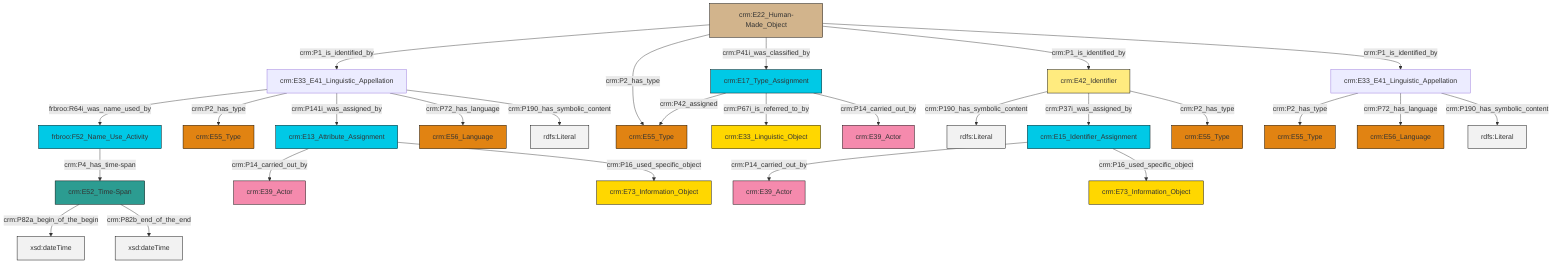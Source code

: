 graph TD
classDef Literal fill:#f2f2f2,stroke:#000000;
classDef CRM_Entity fill:#FFFFFF,stroke:#000000;
classDef Temporal_Entity fill:#00C9E6, stroke:#000000;
classDef Type fill:#E18312, stroke:#000000;
classDef Time-Span fill:#2C9C91, stroke:#000000;
classDef Appellation fill:#FFEB7F, stroke:#000000;
classDef Place fill:#008836, stroke:#000000;
classDef Persistent_Item fill:#B266B2, stroke:#000000;
classDef Conceptual_Object fill:#FFD700, stroke:#000000;
classDef Physical_Thing fill:#D2B48C, stroke:#000000;
classDef Actor fill:#f58aad, stroke:#000000;
classDef PC_Classes fill:#4ce600, stroke:#000000;
classDef Multi fill:#cccccc,stroke:#000000;

4["crm:E17_Type_Assignment"]:::Temporal_Entity -->|crm:P42_assigned| 6["crm:E55_Type"]:::Type
7["crm:E33_E41_Linguistic_Appellation"]:::Default -->|frbroo:R64i_was_name_used_by| 8["frbroo:F52_Name_Use_Activity"]:::Temporal_Entity
7["crm:E33_E41_Linguistic_Appellation"]:::Default -->|crm:P2_has_type| 9["crm:E55_Type"]:::Type
4["crm:E17_Type_Assignment"]:::Temporal_Entity -->|crm:P67i_is_referred_to_by| 11["crm:E33_Linguistic_Object"]:::Conceptual_Object
14["crm:E22_Human-Made_Object"]:::Physical_Thing -->|crm:P1_is_identified_by| 7["crm:E33_E41_Linguistic_Appellation"]:::Default
15["crm:E52_Time-Span"]:::Time-Span -->|crm:P82a_begin_of_the_begin| 16[xsd:dateTime]:::Literal
2["crm:E42_Identifier"]:::Appellation -->|crm:P190_has_symbolic_content| 17[rdfs:Literal]:::Literal
2["crm:E42_Identifier"]:::Appellation -->|crm:P37i_was_assigned_by| 20["crm:E15_Identifier_Assignment"]:::Temporal_Entity
14["crm:E22_Human-Made_Object"]:::Physical_Thing -->|crm:P2_has_type| 6["crm:E55_Type"]:::Type
8["frbroo:F52_Name_Use_Activity"]:::Temporal_Entity -->|crm:P4_has_time-span| 15["crm:E52_Time-Span"]:::Time-Span
24["crm:E33_E41_Linguistic_Appellation"]:::Default -->|crm:P2_has_type| 25["crm:E55_Type"]:::Type
20["crm:E15_Identifier_Assignment"]:::Temporal_Entity -->|crm:P14_carried_out_by| 18["crm:E39_Actor"]:::Actor
7["crm:E33_E41_Linguistic_Appellation"]:::Default -->|crm:P141i_was_assigned_by| 0["crm:E13_Attribute_Assignment"]:::Temporal_Entity
0["crm:E13_Attribute_Assignment"]:::Temporal_Entity -->|crm:P14_carried_out_by| 31["crm:E39_Actor"]:::Actor
2["crm:E42_Identifier"]:::Appellation -->|crm:P2_has_type| 33["crm:E55_Type"]:::Type
14["crm:E22_Human-Made_Object"]:::Physical_Thing -->|crm:P41i_was_classified_by| 4["crm:E17_Type_Assignment"]:::Temporal_Entity
7["crm:E33_E41_Linguistic_Appellation"]:::Default -->|crm:P72_has_language| 36["crm:E56_Language"]:::Type
24["crm:E33_E41_Linguistic_Appellation"]:::Default -->|crm:P72_has_language| 29["crm:E56_Language"]:::Type
7["crm:E33_E41_Linguistic_Appellation"]:::Default -->|crm:P190_has_symbolic_content| 43[rdfs:Literal]:::Literal
4["crm:E17_Type_Assignment"]:::Temporal_Entity -->|crm:P14_carried_out_by| 37["crm:E39_Actor"]:::Actor
20["crm:E15_Identifier_Assignment"]:::Temporal_Entity -->|crm:P16_used_specific_object| 40["crm:E73_Information_Object"]:::Conceptual_Object
14["crm:E22_Human-Made_Object"]:::Physical_Thing -->|crm:P1_is_identified_by| 2["crm:E42_Identifier"]:::Appellation
24["crm:E33_E41_Linguistic_Appellation"]:::Default -->|crm:P190_has_symbolic_content| 45[rdfs:Literal]:::Literal
0["crm:E13_Attribute_Assignment"]:::Temporal_Entity -->|crm:P16_used_specific_object| 22["crm:E73_Information_Object"]:::Conceptual_Object
14["crm:E22_Human-Made_Object"]:::Physical_Thing -->|crm:P1_is_identified_by| 24["crm:E33_E41_Linguistic_Appellation"]:::Default
15["crm:E52_Time-Span"]:::Time-Span -->|crm:P82b_end_of_the_end| 47[xsd:dateTime]:::Literal